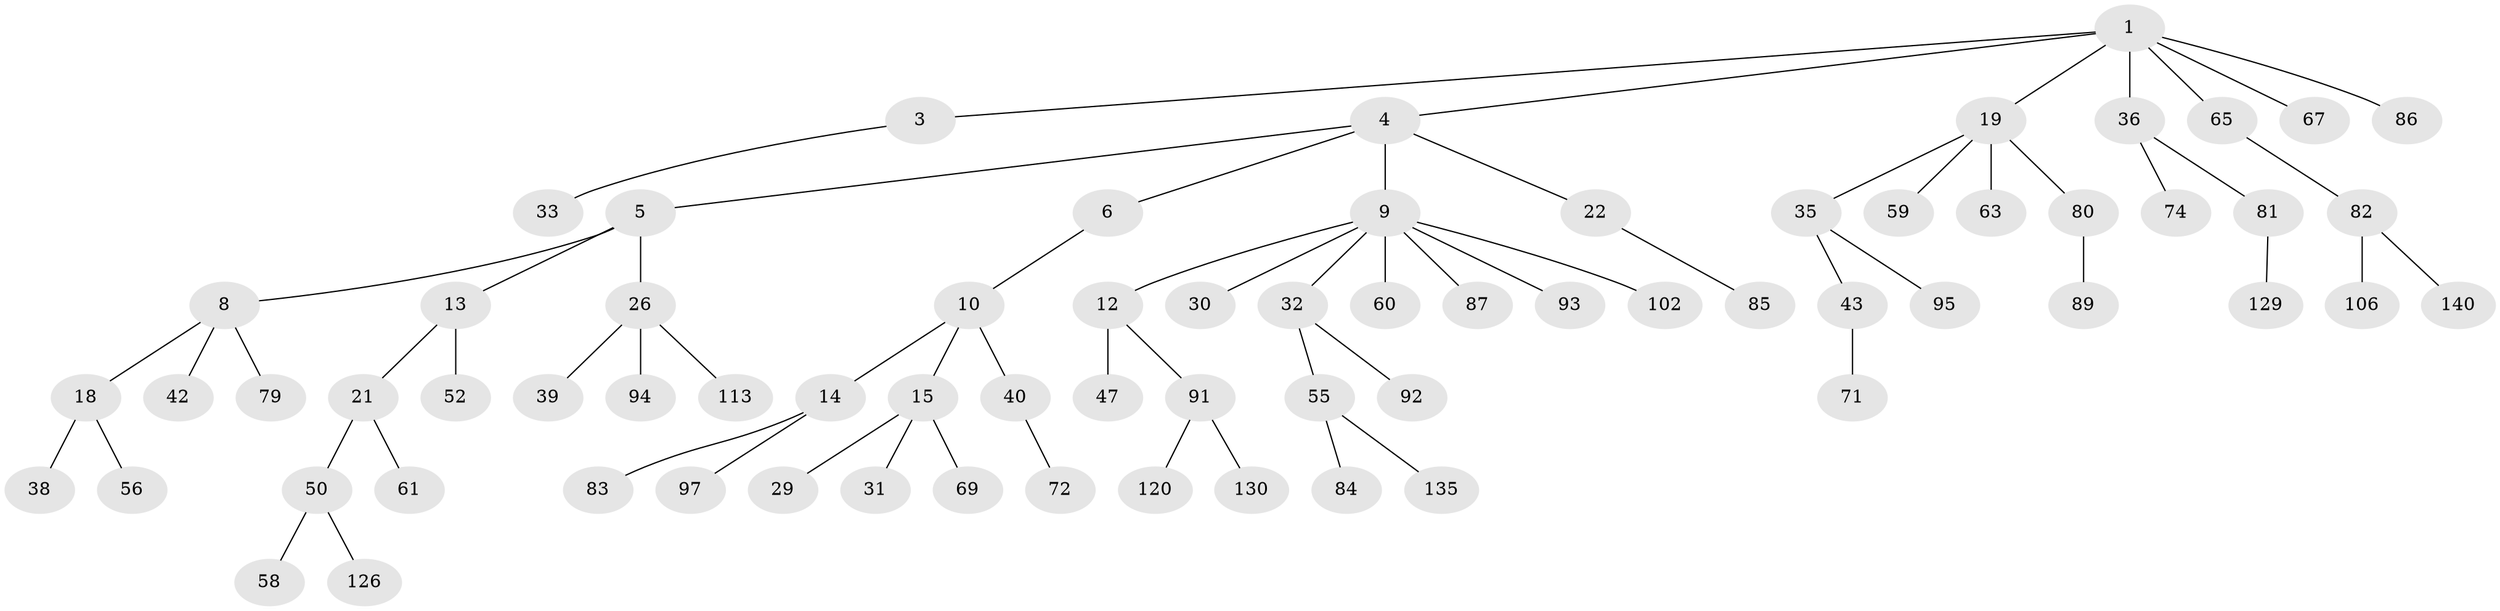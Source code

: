 // original degree distribution, {3: 0.10714285714285714, 6: 0.014285714285714285, 2: 0.2642857142857143, 5: 0.05, 7: 0.007142857142857143, 4: 0.06428571428571428, 1: 0.4928571428571429}
// Generated by graph-tools (version 1.1) at 2025/15/03/09/25 04:15:32]
// undirected, 70 vertices, 69 edges
graph export_dot {
graph [start="1"]
  node [color=gray90,style=filled];
  1 [super="+2"];
  3;
  4;
  5 [super="+7+139+122+101"];
  6 [super="+109+137"];
  8;
  9 [super="+23+11+16"];
  10;
  12;
  13 [super="+25+116"];
  14 [super="+45+37+51"];
  15 [super="+112"];
  18 [super="+75+24+28"];
  19 [super="+138+20+27+104"];
  21;
  22;
  26;
  29;
  30;
  31 [super="+76"];
  32 [super="+44+62"];
  33 [super="+48"];
  35;
  36 [super="+105+54+103"];
  38;
  39 [super="+119+77"];
  40;
  42 [super="+73"];
  43 [super="+110+49+107+53"];
  47;
  50 [super="+70+57"];
  52;
  55;
  56 [super="+68"];
  58;
  59 [super="+78"];
  60;
  61;
  63 [super="+121"];
  65;
  67;
  69;
  71 [super="+131"];
  72;
  74;
  79;
  80;
  81;
  82;
  83;
  84 [super="+117"];
  85;
  86;
  87 [super="+100"];
  89;
  91;
  92;
  93 [super="+132"];
  94;
  95;
  97;
  102 [super="+124"];
  106;
  113;
  120;
  126;
  129;
  130;
  135;
  140;
  1 -- 65;
  1 -- 67;
  1 -- 3;
  1 -- 4;
  1 -- 36;
  1 -- 19;
  1 -- 86;
  3 -- 33;
  4 -- 5;
  4 -- 6;
  4 -- 9;
  4 -- 22;
  5 -- 13;
  5 -- 26;
  5 -- 8;
  6 -- 10;
  8 -- 18;
  8 -- 42;
  8 -- 79;
  9 -- 32;
  9 -- 93;
  9 -- 60;
  9 -- 12;
  9 -- 30;
  9 -- 87;
  9 -- 102;
  10 -- 14;
  10 -- 15;
  10 -- 40;
  12 -- 47;
  12 -- 91;
  13 -- 21;
  13 -- 52;
  14 -- 97;
  14 -- 83;
  15 -- 29;
  15 -- 31;
  15 -- 69;
  18 -- 56;
  18 -- 38;
  19 -- 80;
  19 -- 35;
  19 -- 59;
  19 -- 63;
  21 -- 50;
  21 -- 61;
  22 -- 85;
  26 -- 39;
  26 -- 94;
  26 -- 113;
  32 -- 55;
  32 -- 92;
  35 -- 43;
  35 -- 95;
  36 -- 81;
  36 -- 74;
  40 -- 72;
  43 -- 71;
  50 -- 58;
  50 -- 126;
  55 -- 84;
  55 -- 135;
  65 -- 82;
  80 -- 89;
  81 -- 129;
  82 -- 106;
  82 -- 140;
  91 -- 120;
  91 -- 130;
}
